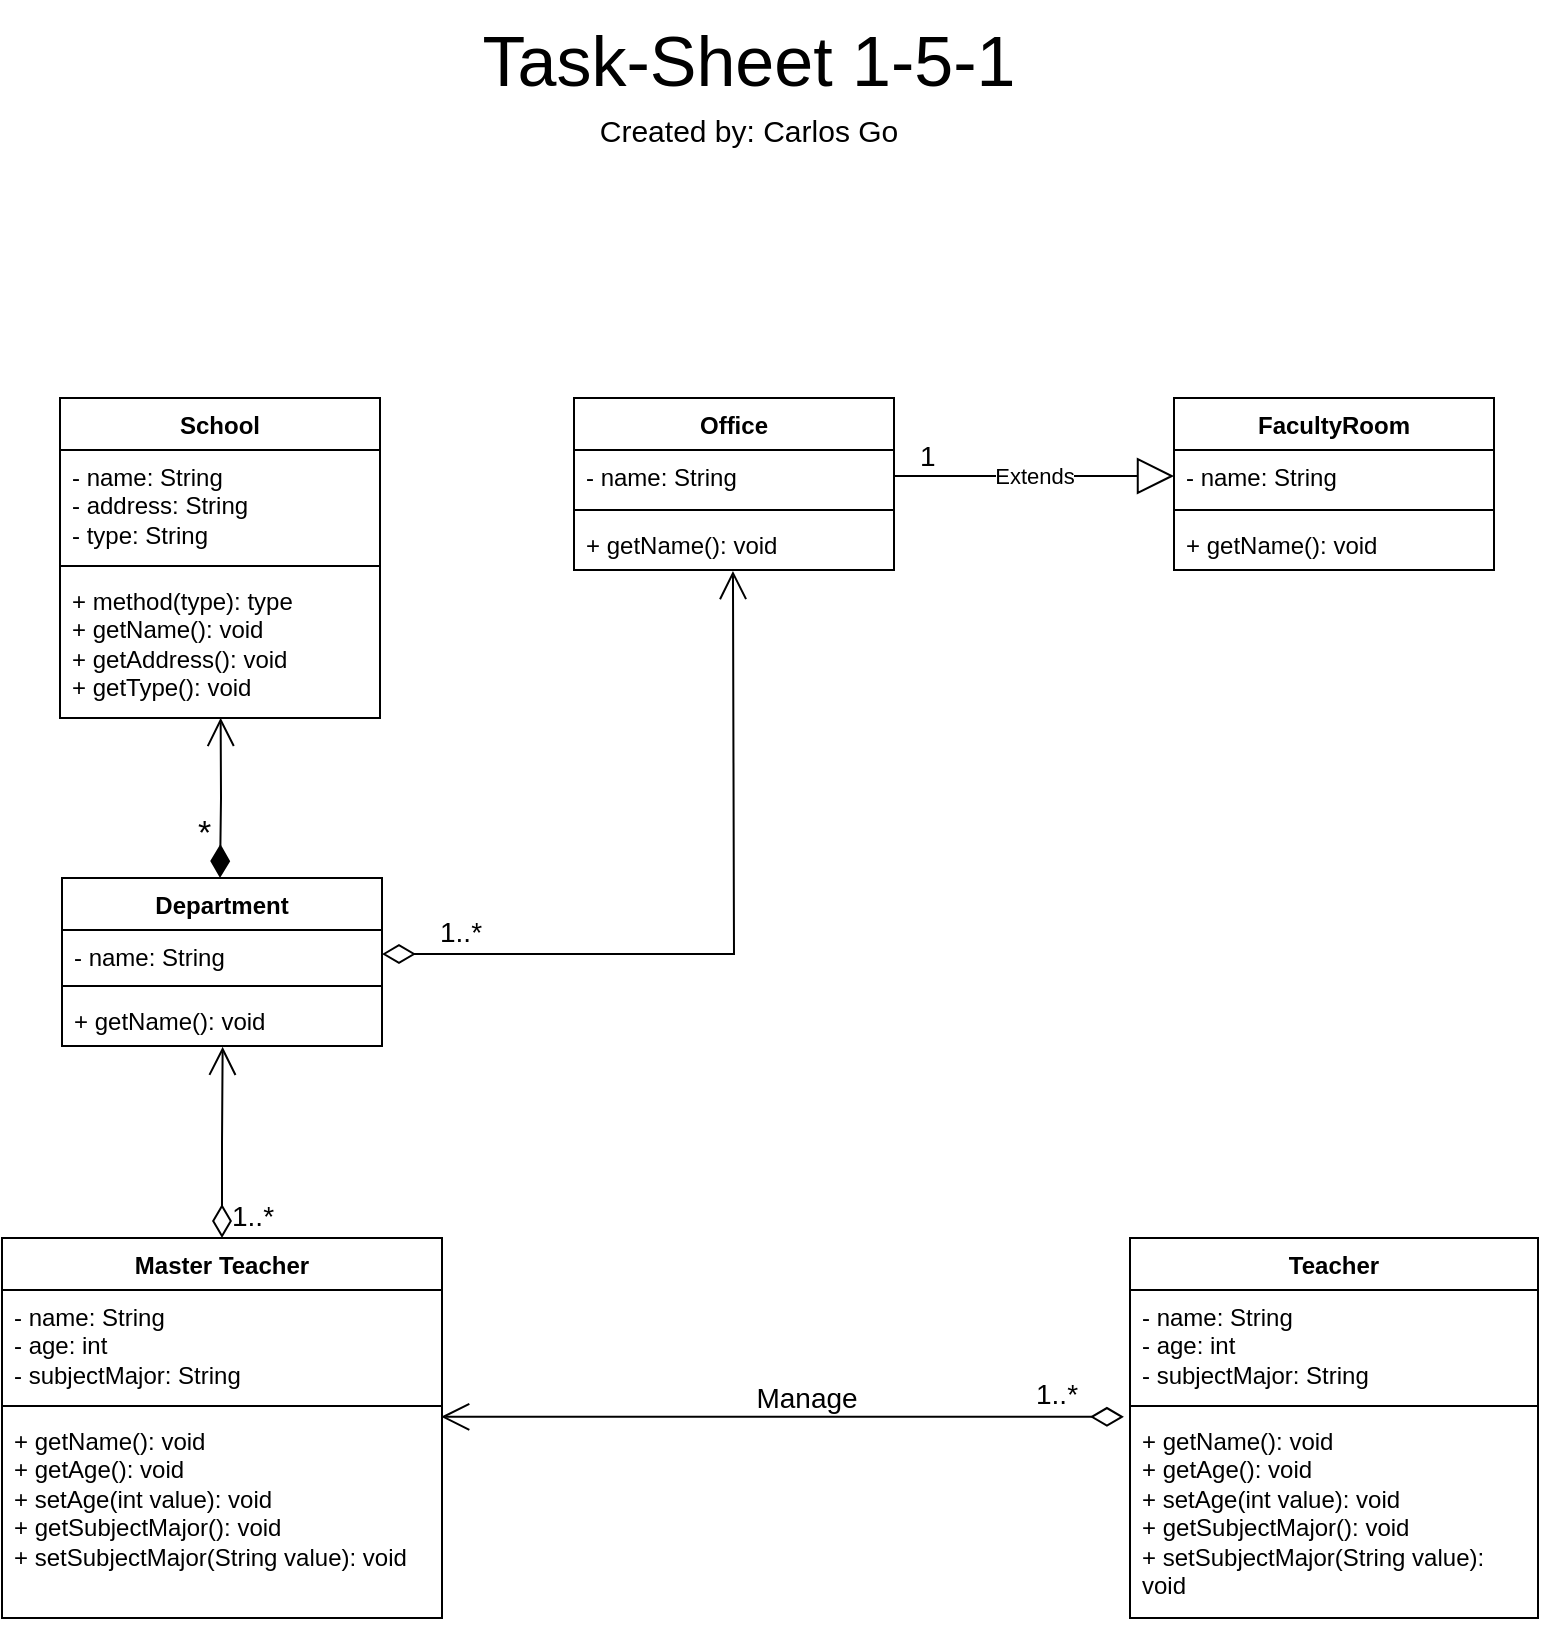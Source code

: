 <mxfile version="27.1.5">
  <diagram name="Page-1" id="nBL3-YvNLZU22UiAQBQ0">
    <mxGraphModel dx="1226" dy="1729" grid="1" gridSize="10" guides="1" tooltips="1" connect="1" arrows="1" fold="1" page="1" pageScale="1" pageWidth="850" pageHeight="1100" math="0" shadow="0">
      <root>
        <mxCell id="0" />
        <mxCell id="1" parent="0" />
        <mxCell id="iRZBNv0SGn_VmLRAQ4ih-5" value="Department" style="swimlane;fontStyle=1;align=center;verticalAlign=top;childLayout=stackLayout;horizontal=1;startSize=26;horizontalStack=0;resizeParent=1;resizeParentMax=0;resizeLast=0;collapsible=1;marginBottom=0;whiteSpace=wrap;html=1;" parent="1" vertex="1">
          <mxGeometry x="82" y="-661" width="160" height="84" as="geometry" />
        </mxCell>
        <mxCell id="iRZBNv0SGn_VmLRAQ4ih-6" value="- name: String" style="text;strokeColor=none;fillColor=none;align=left;verticalAlign=top;spacingLeft=4;spacingRight=4;overflow=hidden;rotatable=0;points=[[0,0.5],[1,0.5]];portConstraint=eastwest;whiteSpace=wrap;html=1;" parent="iRZBNv0SGn_VmLRAQ4ih-5" vertex="1">
          <mxGeometry y="26" width="160" height="24" as="geometry" />
        </mxCell>
        <mxCell id="iRZBNv0SGn_VmLRAQ4ih-7" value="" style="line;strokeWidth=1;fillColor=none;align=left;verticalAlign=middle;spacingTop=-1;spacingLeft=3;spacingRight=3;rotatable=0;labelPosition=right;points=[];portConstraint=eastwest;strokeColor=inherit;" parent="iRZBNv0SGn_VmLRAQ4ih-5" vertex="1">
          <mxGeometry y="50" width="160" height="8" as="geometry" />
        </mxCell>
        <mxCell id="iRZBNv0SGn_VmLRAQ4ih-8" value="+ getName(): void" style="text;strokeColor=none;fillColor=none;align=left;verticalAlign=top;spacingLeft=4;spacingRight=4;overflow=hidden;rotatable=0;points=[[0,0.5],[1,0.5]];portConstraint=eastwest;whiteSpace=wrap;html=1;" parent="iRZBNv0SGn_VmLRAQ4ih-5" vertex="1">
          <mxGeometry y="58" width="160" height="26" as="geometry" />
        </mxCell>
        <mxCell id="iRZBNv0SGn_VmLRAQ4ih-9" value="Office" style="swimlane;fontStyle=1;align=center;verticalAlign=top;childLayout=stackLayout;horizontal=1;startSize=26;horizontalStack=0;resizeParent=1;resizeParentMax=0;resizeLast=0;collapsible=1;marginBottom=0;whiteSpace=wrap;html=1;" parent="1" vertex="1">
          <mxGeometry x="338" y="-901" width="160" height="86" as="geometry" />
        </mxCell>
        <mxCell id="iRZBNv0SGn_VmLRAQ4ih-10" value="- name: String" style="text;strokeColor=none;fillColor=none;align=left;verticalAlign=top;spacingLeft=4;spacingRight=4;overflow=hidden;rotatable=0;points=[[0,0.5],[1,0.5]];portConstraint=eastwest;whiteSpace=wrap;html=1;" parent="iRZBNv0SGn_VmLRAQ4ih-9" vertex="1">
          <mxGeometry y="26" width="160" height="26" as="geometry" />
        </mxCell>
        <mxCell id="iRZBNv0SGn_VmLRAQ4ih-11" value="" style="line;strokeWidth=1;fillColor=none;align=left;verticalAlign=middle;spacingTop=-1;spacingLeft=3;spacingRight=3;rotatable=0;labelPosition=right;points=[];portConstraint=eastwest;strokeColor=inherit;" parent="iRZBNv0SGn_VmLRAQ4ih-9" vertex="1">
          <mxGeometry y="52" width="160" height="8" as="geometry" />
        </mxCell>
        <mxCell id="iRZBNv0SGn_VmLRAQ4ih-12" value="+ getName(): void" style="text;strokeColor=none;fillColor=none;align=left;verticalAlign=top;spacingLeft=4;spacingRight=4;overflow=hidden;rotatable=0;points=[[0,0.5],[1,0.5]];portConstraint=eastwest;whiteSpace=wrap;html=1;" parent="iRZBNv0SGn_VmLRAQ4ih-9" vertex="1">
          <mxGeometry y="60" width="160" height="26" as="geometry" />
        </mxCell>
        <mxCell id="iRZBNv0SGn_VmLRAQ4ih-13" value="Teacher" style="swimlane;fontStyle=1;align=center;verticalAlign=top;childLayout=stackLayout;horizontal=1;startSize=26;horizontalStack=0;resizeParent=1;resizeParentMax=0;resizeLast=0;collapsible=1;marginBottom=0;whiteSpace=wrap;html=1;" parent="1" vertex="1">
          <mxGeometry x="616" y="-481" width="204" height="190" as="geometry" />
        </mxCell>
        <mxCell id="iRZBNv0SGn_VmLRAQ4ih-14" value="- name: String&lt;div&gt;- age: int&lt;/div&gt;&lt;div&gt;- subjectMajor: String&lt;/div&gt;" style="text;strokeColor=none;fillColor=none;align=left;verticalAlign=top;spacingLeft=4;spacingRight=4;overflow=hidden;rotatable=0;points=[[0,0.5],[1,0.5]];portConstraint=eastwest;whiteSpace=wrap;html=1;" parent="iRZBNv0SGn_VmLRAQ4ih-13" vertex="1">
          <mxGeometry y="26" width="204" height="54" as="geometry" />
        </mxCell>
        <mxCell id="iRZBNv0SGn_VmLRAQ4ih-15" value="" style="line;strokeWidth=1;fillColor=none;align=left;verticalAlign=middle;spacingTop=-1;spacingLeft=3;spacingRight=3;rotatable=0;labelPosition=right;points=[];portConstraint=eastwest;strokeColor=inherit;" parent="iRZBNv0SGn_VmLRAQ4ih-13" vertex="1">
          <mxGeometry y="80" width="204" height="8" as="geometry" />
        </mxCell>
        <mxCell id="iRZBNv0SGn_VmLRAQ4ih-16" value="+ getName(): void&lt;div&gt;+ getAge(): void&lt;/div&gt;&lt;div&gt;+ setAge(int value): void&lt;/div&gt;&lt;div&gt;+ getSubjectMajor(): void&lt;/div&gt;&lt;div&gt;+ setSubjectMajor(String value): void&amp;nbsp;&lt;/div&gt;" style="text;strokeColor=none;fillColor=none;align=left;verticalAlign=top;spacingLeft=4;spacingRight=4;overflow=hidden;rotatable=0;points=[[0,0.5],[1,0.5]];portConstraint=eastwest;whiteSpace=wrap;html=1;" parent="iRZBNv0SGn_VmLRAQ4ih-13" vertex="1">
          <mxGeometry y="88" width="204" height="102" as="geometry" />
        </mxCell>
        <mxCell id="iRZBNv0SGn_VmLRAQ4ih-17" value="FacultyRoom" style="swimlane;fontStyle=1;align=center;verticalAlign=top;childLayout=stackLayout;horizontal=1;startSize=26;horizontalStack=0;resizeParent=1;resizeParentMax=0;resizeLast=0;collapsible=1;marginBottom=0;whiteSpace=wrap;html=1;" parent="1" vertex="1">
          <mxGeometry x="638" y="-901" width="160" height="86" as="geometry" />
        </mxCell>
        <mxCell id="iRZBNv0SGn_VmLRAQ4ih-18" value="- name: String" style="text;strokeColor=none;fillColor=none;align=left;verticalAlign=top;spacingLeft=4;spacingRight=4;overflow=hidden;rotatable=0;points=[[0,0.5],[1,0.5]];portConstraint=eastwest;whiteSpace=wrap;html=1;" parent="iRZBNv0SGn_VmLRAQ4ih-17" vertex="1">
          <mxGeometry y="26" width="160" height="26" as="geometry" />
        </mxCell>
        <mxCell id="iRZBNv0SGn_VmLRAQ4ih-19" value="" style="line;strokeWidth=1;fillColor=none;align=left;verticalAlign=middle;spacingTop=-1;spacingLeft=3;spacingRight=3;rotatable=0;labelPosition=right;points=[];portConstraint=eastwest;strokeColor=inherit;" parent="iRZBNv0SGn_VmLRAQ4ih-17" vertex="1">
          <mxGeometry y="52" width="160" height="8" as="geometry" />
        </mxCell>
        <mxCell id="iRZBNv0SGn_VmLRAQ4ih-20" value="+ getName(): void" style="text;strokeColor=none;fillColor=none;align=left;verticalAlign=top;spacingLeft=4;spacingRight=4;overflow=hidden;rotatable=0;points=[[0,0.5],[1,0.5]];portConstraint=eastwest;whiteSpace=wrap;html=1;" parent="iRZBNv0SGn_VmLRAQ4ih-17" vertex="1">
          <mxGeometry y="60" width="160" height="26" as="geometry" />
        </mxCell>
        <mxCell id="iRZBNv0SGn_VmLRAQ4ih-21" value="School" style="swimlane;fontStyle=1;align=center;verticalAlign=top;childLayout=stackLayout;horizontal=1;startSize=26;horizontalStack=0;resizeParent=1;resizeParentMax=0;resizeLast=0;collapsible=1;marginBottom=0;whiteSpace=wrap;html=1;" parent="1" vertex="1">
          <mxGeometry x="81" y="-901" width="160" height="160" as="geometry">
            <mxRectangle x="320" y="-140" width="100" height="30" as="alternateBounds" />
          </mxGeometry>
        </mxCell>
        <mxCell id="iRZBNv0SGn_VmLRAQ4ih-22" value="- name: String&lt;div&gt;- address: String&lt;/div&gt;&lt;div&gt;- type: String&lt;/div&gt;" style="text;strokeColor=none;fillColor=none;align=left;verticalAlign=top;spacingLeft=4;spacingRight=4;overflow=hidden;rotatable=0;points=[[0,0.5],[1,0.5]];portConstraint=eastwest;whiteSpace=wrap;html=1;" parent="iRZBNv0SGn_VmLRAQ4ih-21" vertex="1">
          <mxGeometry y="26" width="160" height="54" as="geometry" />
        </mxCell>
        <mxCell id="iRZBNv0SGn_VmLRAQ4ih-23" value="" style="line;strokeWidth=1;fillColor=none;align=left;verticalAlign=middle;spacingTop=-1;spacingLeft=3;spacingRight=3;rotatable=0;labelPosition=right;points=[];portConstraint=eastwest;strokeColor=inherit;" parent="iRZBNv0SGn_VmLRAQ4ih-21" vertex="1">
          <mxGeometry y="80" width="160" height="8" as="geometry" />
        </mxCell>
        <mxCell id="iRZBNv0SGn_VmLRAQ4ih-24" value="+ method(type): type&lt;div&gt;+ getName(): void&lt;/div&gt;&lt;div&gt;+ getAddress(): void&lt;/div&gt;&lt;div&gt;+ getType(): void&lt;/div&gt;" style="text;strokeColor=none;fillColor=none;align=left;verticalAlign=top;spacingLeft=4;spacingRight=4;overflow=hidden;rotatable=0;points=[[0,0.5],[1,0.5]];portConstraint=eastwest;whiteSpace=wrap;html=1;" parent="iRZBNv0SGn_VmLRAQ4ih-21" vertex="1">
          <mxGeometry y="88" width="160" height="72" as="geometry" />
        </mxCell>
        <mxCell id="s-pwR5v_92iqt-qqXt0D-4" value="Master Teacher" style="swimlane;fontStyle=1;align=center;verticalAlign=top;childLayout=stackLayout;horizontal=1;startSize=26;horizontalStack=0;resizeParent=1;resizeParentMax=0;resizeLast=0;collapsible=1;marginBottom=0;whiteSpace=wrap;html=1;" vertex="1" parent="1">
          <mxGeometry x="52" y="-481" width="220" height="190" as="geometry" />
        </mxCell>
        <mxCell id="s-pwR5v_92iqt-qqXt0D-5" value="- name: String&lt;div&gt;- age: int&lt;/div&gt;&lt;div&gt;- subjectMajor: String&lt;/div&gt;" style="text;strokeColor=none;fillColor=none;align=left;verticalAlign=top;spacingLeft=4;spacingRight=4;overflow=hidden;rotatable=0;points=[[0,0.5],[1,0.5]];portConstraint=eastwest;whiteSpace=wrap;html=1;" vertex="1" parent="s-pwR5v_92iqt-qqXt0D-4">
          <mxGeometry y="26" width="220" height="54" as="geometry" />
        </mxCell>
        <mxCell id="s-pwR5v_92iqt-qqXt0D-6" value="" style="line;strokeWidth=1;fillColor=none;align=left;verticalAlign=middle;spacingTop=-1;spacingLeft=3;spacingRight=3;rotatable=0;labelPosition=right;points=[];portConstraint=eastwest;strokeColor=inherit;" vertex="1" parent="s-pwR5v_92iqt-qqXt0D-4">
          <mxGeometry y="80" width="220" height="8" as="geometry" />
        </mxCell>
        <mxCell id="s-pwR5v_92iqt-qqXt0D-7" value="+ getName(): void&lt;div&gt;+ getAge(): void&lt;/div&gt;&lt;div&gt;+ setAge(int value): void&lt;/div&gt;&lt;div&gt;+ getSubjectMajor(): void&lt;/div&gt;&lt;div&gt;+ setSubjectMajor(String value): void&amp;nbsp;&lt;/div&gt;" style="text;strokeColor=none;fillColor=none;align=left;verticalAlign=top;spacingLeft=4;spacingRight=4;overflow=hidden;rotatable=0;points=[[0,0.5],[1,0.5]];portConstraint=eastwest;whiteSpace=wrap;html=1;" vertex="1" parent="s-pwR5v_92iqt-qqXt0D-4">
          <mxGeometry y="88" width="220" height="102" as="geometry" />
        </mxCell>
        <mxCell id="s-pwR5v_92iqt-qqXt0D-9" value="*" style="endArrow=open;html=1;endSize=12;startArrow=diamondThin;startSize=14;startFill=1;edgeStyle=orthogonalEdgeStyle;align=left;verticalAlign=bottom;rounded=0;entryX=0.502;entryY=0.999;entryDx=0;entryDy=0;entryPerimeter=0;exitX=0.5;exitY=0;exitDx=0;exitDy=0;fontSize=17;" edge="1" parent="1" target="iRZBNv0SGn_VmLRAQ4ih-24">
          <mxGeometry x="-0.751" y="13" relative="1" as="geometry">
            <mxPoint x="161" y="-661" as="sourcePoint" />
            <mxPoint x="186" y="-691" as="targetPoint" />
            <mxPoint as="offset" />
          </mxGeometry>
        </mxCell>
        <mxCell id="s-pwR5v_92iqt-qqXt0D-12" value="1..*" style="endArrow=open;html=1;endSize=12;startArrow=diamondThin;startSize=14;startFill=0;edgeStyle=orthogonalEdgeStyle;align=left;verticalAlign=bottom;rounded=0;entryX=0.503;entryY=1.018;entryDx=0;entryDy=0;entryPerimeter=0;exitX=1;exitY=0.5;exitDx=0;exitDy=0;fontSize=14;" edge="1" parent="1" source="iRZBNv0SGn_VmLRAQ4ih-6">
          <mxGeometry x="-0.854" relative="1" as="geometry">
            <mxPoint x="282" y="-601" as="sourcePoint" />
            <mxPoint x="417.48" y="-814.532" as="targetPoint" />
            <mxPoint as="offset" />
          </mxGeometry>
        </mxCell>
        <mxCell id="s-pwR5v_92iqt-qqXt0D-15" value="Extends" style="endArrow=block;endSize=16;endFill=0;html=1;rounded=0;exitX=1;exitY=0.5;exitDx=0;exitDy=0;entryX=0;entryY=0.5;entryDx=0;entryDy=0;" edge="1" parent="1" source="iRZBNv0SGn_VmLRAQ4ih-10" target="iRZBNv0SGn_VmLRAQ4ih-18">
          <mxGeometry width="160" relative="1" as="geometry">
            <mxPoint x="505" y="-761" as="sourcePoint" />
            <mxPoint x="665" y="-761" as="targetPoint" />
          </mxGeometry>
        </mxCell>
        <mxCell id="s-pwR5v_92iqt-qqXt0D-16" value="1" style="text;strokeColor=none;fillColor=none;align=left;verticalAlign=top;spacingLeft=4;spacingRight=4;overflow=hidden;rotatable=0;points=[[0,0.5],[1,0.5]];portConstraint=eastwest;whiteSpace=wrap;html=1;fontSize=14;" vertex="1" parent="1">
          <mxGeometry x="505" y="-887" width="30" height="26" as="geometry" />
        </mxCell>
        <mxCell id="s-pwR5v_92iqt-qqXt0D-17" value="1..*" style="endArrow=open;html=1;endSize=12;startArrow=diamondThin;startSize=14;startFill=0;edgeStyle=orthogonalEdgeStyle;align=left;verticalAlign=bottom;rounded=0;entryX=0.502;entryY=1.014;entryDx=0;entryDy=0;entryPerimeter=0;exitX=0.5;exitY=0;exitDx=0;exitDy=0;fontSize=14;" edge="1" parent="1" source="s-pwR5v_92iqt-qqXt0D-4" target="iRZBNv0SGn_VmLRAQ4ih-8">
          <mxGeometry x="-1" y="-3" relative="1" as="geometry">
            <mxPoint x="358.95" y="-449.468" as="sourcePoint" />
            <mxPoint x="534.43" y="-641" as="targetPoint" />
            <mxPoint as="offset" />
          </mxGeometry>
        </mxCell>
        <mxCell id="s-pwR5v_92iqt-qqXt0D-20" value="1..*" style="endArrow=open;html=1;endSize=12;startArrow=diamondThin;startSize=14;startFill=0;edgeStyle=orthogonalEdgeStyle;align=left;verticalAlign=bottom;rounded=0;entryX=0.998;entryY=0.014;entryDx=0;entryDy=0;entryPerimeter=0;exitX=-0.015;exitY=0.014;exitDx=0;exitDy=0;exitPerimeter=0;fontSize=14;" edge="1" parent="1" source="iRZBNv0SGn_VmLRAQ4ih-16" target="s-pwR5v_92iqt-qqXt0D-7">
          <mxGeometry x="-0.732" relative="1" as="geometry">
            <mxPoint x="455" y="-451" as="sourcePoint" />
            <mxPoint x="285" y="-401" as="targetPoint" />
            <mxPoint as="offset" />
          </mxGeometry>
        </mxCell>
        <mxCell id="s-pwR5v_92iqt-qqXt0D-21" value="Manage" style="text;html=1;align=center;verticalAlign=middle;resizable=0;points=[];autosize=1;strokeColor=none;fillColor=none;fontSize=14;" vertex="1" parent="1">
          <mxGeometry x="419" y="-416" width="70" height="30" as="geometry" />
        </mxCell>
        <mxCell id="s-pwR5v_92iqt-qqXt0D-23" value="&lt;font style=&quot;font-size: 35px;&quot;&gt;Task-Sheet 1-5-1&lt;/font&gt;" style="text;html=1;align=center;verticalAlign=middle;resizable=0;points=[];autosize=1;strokeColor=none;fillColor=none;" vertex="1" parent="1">
          <mxGeometry x="280" y="-1100" width="290" height="60" as="geometry" />
        </mxCell>
        <mxCell id="s-pwR5v_92iqt-qqXt0D-24" value="Created by: Carlos Go" style="text;html=1;align=center;verticalAlign=middle;resizable=0;points=[];autosize=1;strokeColor=none;fillColor=none;fontSize=15;" vertex="1" parent="1">
          <mxGeometry x="340" y="-1050" width="170" height="30" as="geometry" />
        </mxCell>
      </root>
    </mxGraphModel>
  </diagram>
</mxfile>
